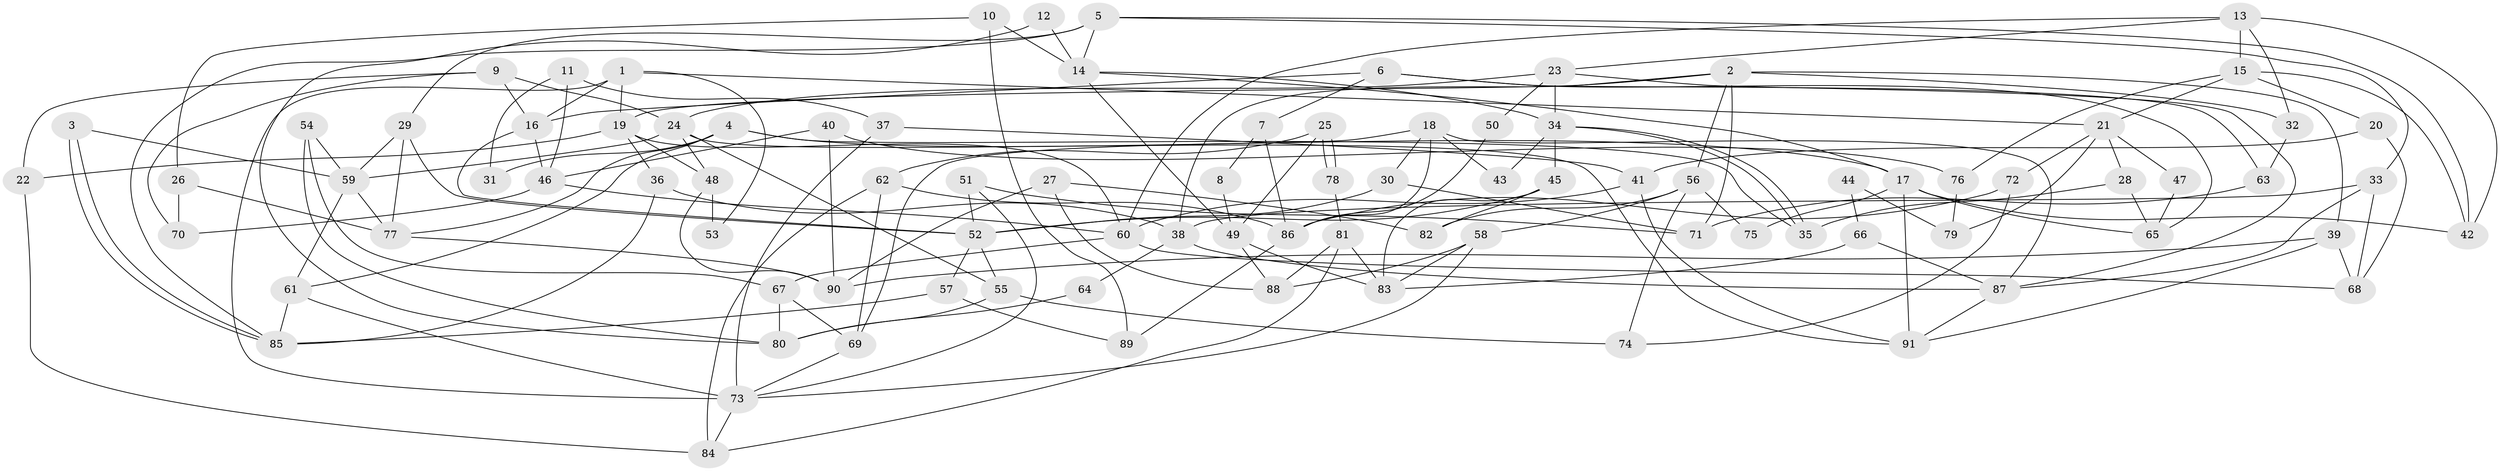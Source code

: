 // coarse degree distribution, {5: 0.125, 8: 0.08928571428571429, 2: 0.08928571428571429, 9: 0.05357142857142857, 7: 0.08928571428571429, 4: 0.19642857142857142, 6: 0.16071428571428573, 3: 0.19642857142857142}
// Generated by graph-tools (version 1.1) at 2025/23/03/03/25 07:23:59]
// undirected, 91 vertices, 182 edges
graph export_dot {
graph [start="1"]
  node [color=gray90,style=filled];
  1;
  2;
  3;
  4;
  5;
  6;
  7;
  8;
  9;
  10;
  11;
  12;
  13;
  14;
  15;
  16;
  17;
  18;
  19;
  20;
  21;
  22;
  23;
  24;
  25;
  26;
  27;
  28;
  29;
  30;
  31;
  32;
  33;
  34;
  35;
  36;
  37;
  38;
  39;
  40;
  41;
  42;
  43;
  44;
  45;
  46;
  47;
  48;
  49;
  50;
  51;
  52;
  53;
  54;
  55;
  56;
  57;
  58;
  59;
  60;
  61;
  62;
  63;
  64;
  65;
  66;
  67;
  68;
  69;
  70;
  71;
  72;
  73;
  74;
  75;
  76;
  77;
  78;
  79;
  80;
  81;
  82;
  83;
  84;
  85;
  86;
  87;
  88;
  89;
  90;
  91;
  1 -- 19;
  1 -- 16;
  1 -- 21;
  1 -- 53;
  1 -- 73;
  2 -- 38;
  2 -- 56;
  2 -- 19;
  2 -- 32;
  2 -- 39;
  2 -- 71;
  3 -- 59;
  3 -- 85;
  3 -- 85;
  4 -- 17;
  4 -- 35;
  4 -- 31;
  4 -- 61;
  4 -- 77;
  5 -- 33;
  5 -- 14;
  5 -- 29;
  5 -- 42;
  5 -- 85;
  6 -- 16;
  6 -- 63;
  6 -- 7;
  6 -- 65;
  7 -- 86;
  7 -- 8;
  8 -- 49;
  9 -- 24;
  9 -- 22;
  9 -- 16;
  9 -- 70;
  10 -- 26;
  10 -- 14;
  10 -- 89;
  11 -- 46;
  11 -- 37;
  11 -- 31;
  12 -- 14;
  12 -- 80;
  13 -- 60;
  13 -- 23;
  13 -- 15;
  13 -- 32;
  13 -- 42;
  14 -- 49;
  14 -- 17;
  14 -- 34;
  15 -- 42;
  15 -- 20;
  15 -- 21;
  15 -- 76;
  16 -- 52;
  16 -- 46;
  17 -- 42;
  17 -- 91;
  17 -- 65;
  17 -- 75;
  18 -- 87;
  18 -- 86;
  18 -- 30;
  18 -- 43;
  18 -- 69;
  19 -- 60;
  19 -- 22;
  19 -- 36;
  19 -- 48;
  20 -- 68;
  20 -- 41;
  21 -- 28;
  21 -- 47;
  21 -- 72;
  21 -- 79;
  22 -- 84;
  23 -- 24;
  23 -- 34;
  23 -- 50;
  23 -- 87;
  24 -- 59;
  24 -- 48;
  24 -- 55;
  24 -- 91;
  25 -- 78;
  25 -- 78;
  25 -- 62;
  25 -- 49;
  26 -- 77;
  26 -- 70;
  27 -- 88;
  27 -- 90;
  27 -- 82;
  28 -- 65;
  28 -- 35;
  29 -- 77;
  29 -- 52;
  29 -- 59;
  30 -- 71;
  30 -- 52;
  32 -- 63;
  33 -- 38;
  33 -- 87;
  33 -- 68;
  34 -- 35;
  34 -- 35;
  34 -- 43;
  34 -- 45;
  36 -- 85;
  36 -- 38;
  37 -- 73;
  37 -- 41;
  38 -- 87;
  38 -- 64;
  39 -- 68;
  39 -- 90;
  39 -- 91;
  40 -- 90;
  40 -- 46;
  40 -- 76;
  41 -- 91;
  41 -- 60;
  44 -- 66;
  44 -- 79;
  45 -- 52;
  45 -- 82;
  45 -- 83;
  46 -- 60;
  46 -- 70;
  47 -- 65;
  48 -- 90;
  48 -- 53;
  49 -- 83;
  49 -- 88;
  50 -- 86;
  51 -- 52;
  51 -- 73;
  51 -- 71;
  52 -- 55;
  52 -- 57;
  54 -- 59;
  54 -- 67;
  54 -- 80;
  55 -- 74;
  55 -- 80;
  56 -- 82;
  56 -- 58;
  56 -- 74;
  56 -- 75;
  57 -- 85;
  57 -- 89;
  58 -- 83;
  58 -- 73;
  58 -- 88;
  59 -- 61;
  59 -- 77;
  60 -- 67;
  60 -- 68;
  61 -- 85;
  61 -- 73;
  62 -- 69;
  62 -- 86;
  62 -- 84;
  63 -- 71;
  64 -- 80;
  66 -- 87;
  66 -- 83;
  67 -- 80;
  67 -- 69;
  69 -- 73;
  72 -- 74;
  72 -- 86;
  73 -- 84;
  76 -- 79;
  77 -- 90;
  78 -- 81;
  81 -- 88;
  81 -- 84;
  81 -- 83;
  86 -- 89;
  87 -- 91;
}
